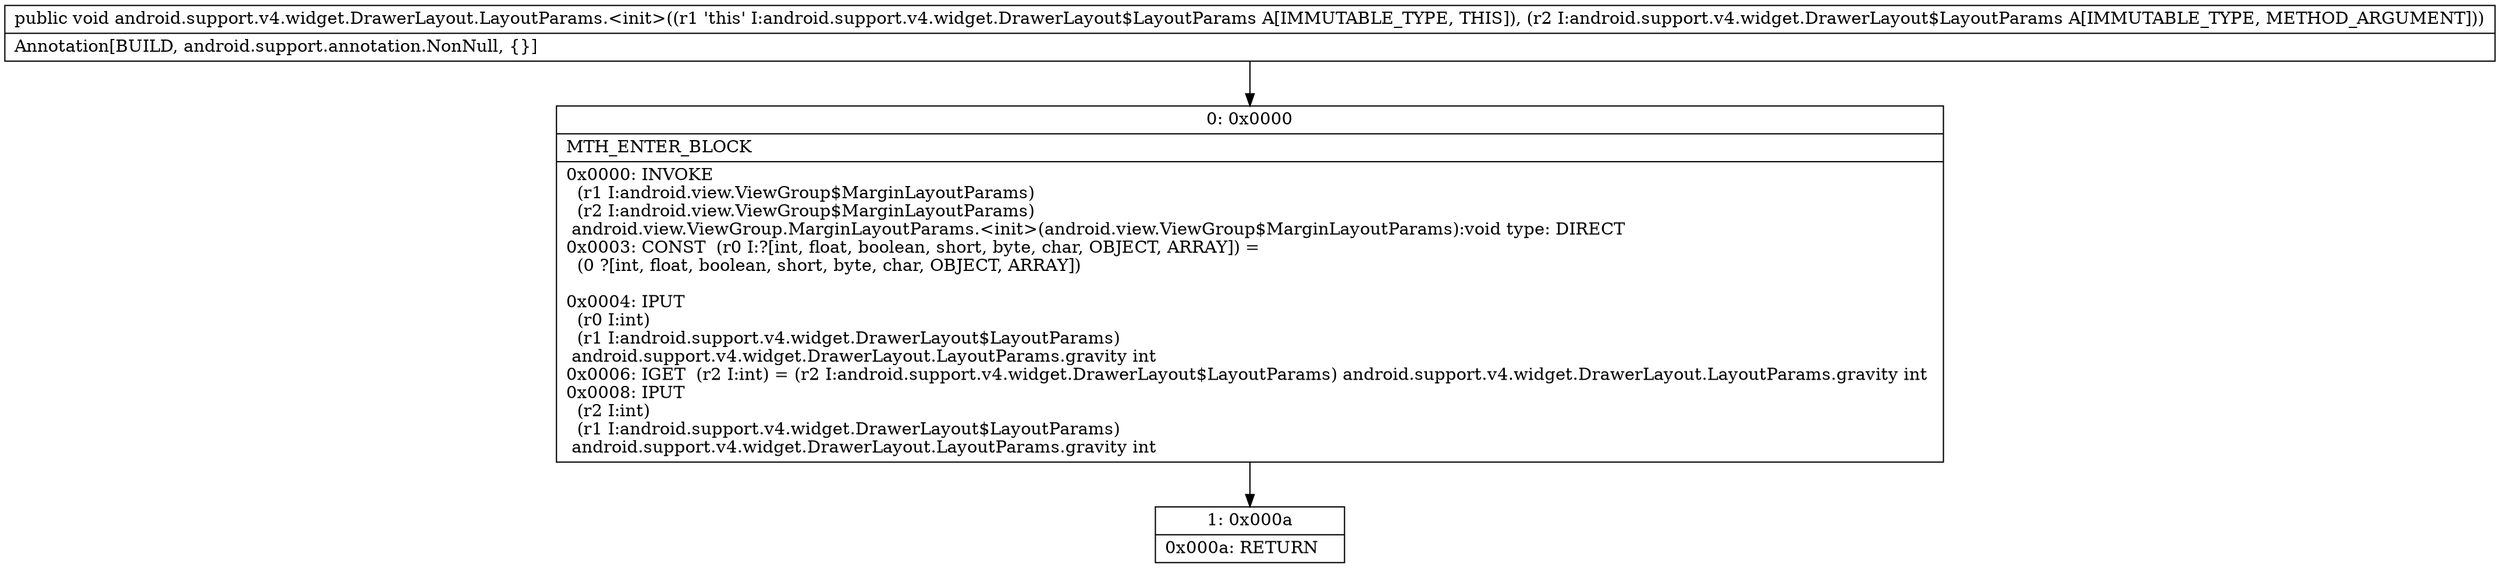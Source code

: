 digraph "CFG forandroid.support.v4.widget.DrawerLayout.LayoutParams.\<init\>(Landroid\/support\/v4\/widget\/DrawerLayout$LayoutParams;)V" {
Node_0 [shape=record,label="{0\:\ 0x0000|MTH_ENTER_BLOCK\l|0x0000: INVOKE  \l  (r1 I:android.view.ViewGroup$MarginLayoutParams)\l  (r2 I:android.view.ViewGroup$MarginLayoutParams)\l android.view.ViewGroup.MarginLayoutParams.\<init\>(android.view.ViewGroup$MarginLayoutParams):void type: DIRECT \l0x0003: CONST  (r0 I:?[int, float, boolean, short, byte, char, OBJECT, ARRAY]) = \l  (0 ?[int, float, boolean, short, byte, char, OBJECT, ARRAY])\l \l0x0004: IPUT  \l  (r0 I:int)\l  (r1 I:android.support.v4.widget.DrawerLayout$LayoutParams)\l android.support.v4.widget.DrawerLayout.LayoutParams.gravity int \l0x0006: IGET  (r2 I:int) = (r2 I:android.support.v4.widget.DrawerLayout$LayoutParams) android.support.v4.widget.DrawerLayout.LayoutParams.gravity int \l0x0008: IPUT  \l  (r2 I:int)\l  (r1 I:android.support.v4.widget.DrawerLayout$LayoutParams)\l android.support.v4.widget.DrawerLayout.LayoutParams.gravity int \l}"];
Node_1 [shape=record,label="{1\:\ 0x000a|0x000a: RETURN   \l}"];
MethodNode[shape=record,label="{public void android.support.v4.widget.DrawerLayout.LayoutParams.\<init\>((r1 'this' I:android.support.v4.widget.DrawerLayout$LayoutParams A[IMMUTABLE_TYPE, THIS]), (r2 I:android.support.v4.widget.DrawerLayout$LayoutParams A[IMMUTABLE_TYPE, METHOD_ARGUMENT]))  | Annotation[BUILD, android.support.annotation.NonNull, \{\}]\l}"];
MethodNode -> Node_0;
Node_0 -> Node_1;
}

